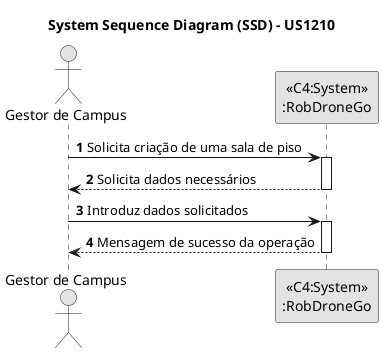 @startuml
skinparam monochrome true
skinparam packageStyle rectangle
skinparam shadowing false

title System Sequence Diagram (SSD) - US1210

autonumber

actor "Gestor de Campus"

"Gestor de Campus" -> "<<C4:System>>\n:RobDroneGo": Solicita criação de uma sala de piso
activate "<<C4:System>>\n:RobDroneGo"
"<<C4:System>>\n:RobDroneGo" --> "Gestor de Campus": Solicita dados necessários
deactivate "<<C4:System>>\n:RobDroneGo"

"Gestor de Campus" -> "<<C4:System>>\n:RobDroneGo": Introduz dados solicitados
activate "<<C4:System>>\n:RobDroneGo"
"Gestor de Campus" <-- "<<C4:System>>\n:RobDroneGo": Mensagem de sucesso da operação
deactivate "<<C4:System>>\n:RobDroneGo"

@enduml